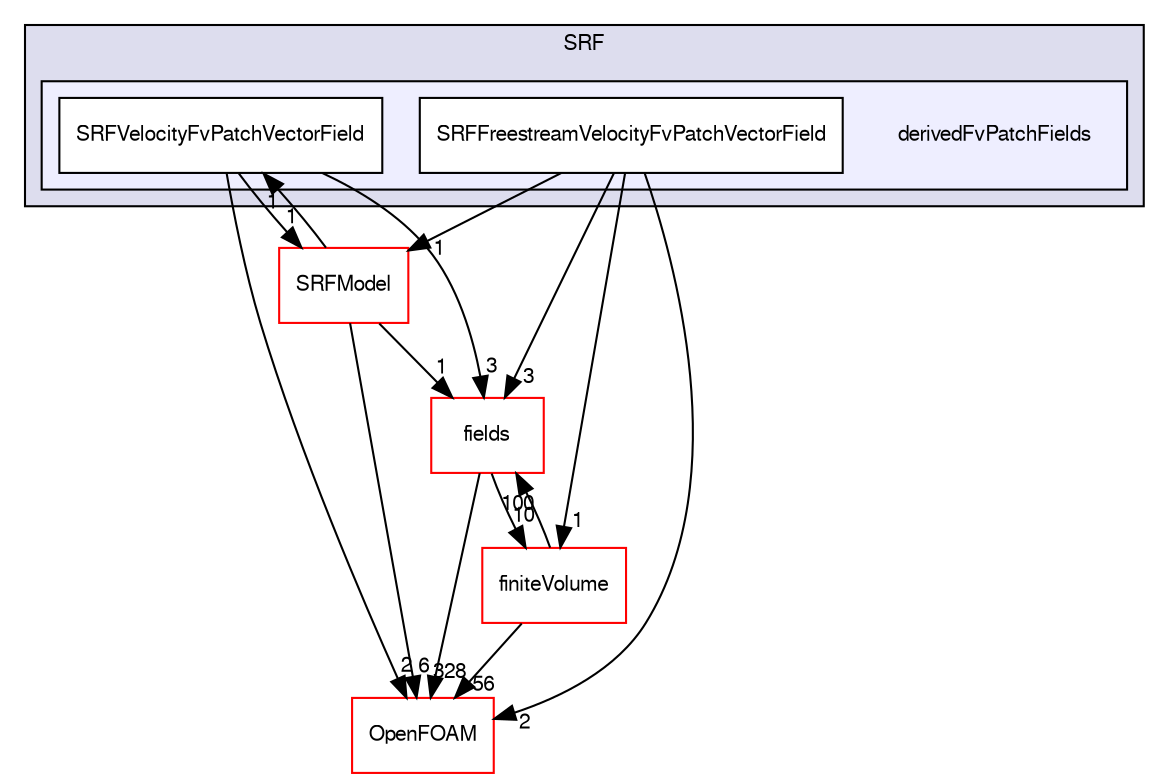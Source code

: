 digraph "src/finiteVolume/cfdTools/general/SRF/derivedFvPatchFields" {
  bgcolor=transparent;
  compound=true
  node [ fontsize="10", fontname="FreeSans"];
  edge [ labelfontsize="10", labelfontname="FreeSans"];
  subgraph clusterdir_64d089819bb46d4ae7248726dbfc6926 {
    graph [ bgcolor="#ddddee", pencolor="black", label="SRF" fontname="FreeSans", fontsize="10", URL="dir_64d089819bb46d4ae7248726dbfc6926.html"]
  subgraph clusterdir_e6c8430525c77a3f3bc12a1936999b76 {
    graph [ bgcolor="#eeeeff", pencolor="black", label="" URL="dir_e6c8430525c77a3f3bc12a1936999b76.html"];
    dir_e6c8430525c77a3f3bc12a1936999b76 [shape=plaintext label="derivedFvPatchFields"];
    dir_c394d3b91fda2f3b343d15ddbe9d5f1f [shape=box label="SRFFreestreamVelocityFvPatchVectorField" color="black" fillcolor="white" style="filled" URL="dir_c394d3b91fda2f3b343d15ddbe9d5f1f.html"];
    dir_1583588c41ef834382cf4e6ad435ebe2 [shape=box label="SRFVelocityFvPatchVectorField" color="black" fillcolor="white" style="filled" URL="dir_1583588c41ef834382cf4e6ad435ebe2.html"];
  }
  }
  dir_25ab4a83a983f7bb7a38b7f63bb141b7 [shape=box label="fields" color="red" URL="dir_25ab4a83a983f7bb7a38b7f63bb141b7.html"];
  dir_d3c6f5247a3bbdb19cd7c66f286a8e07 [shape=box label="SRFModel" color="red" URL="dir_d3c6f5247a3bbdb19cd7c66f286a8e07.html"];
  dir_2ea871e4defbdbd60808750cae643c63 [shape=box label="finiteVolume" color="red" URL="dir_2ea871e4defbdbd60808750cae643c63.html"];
  dir_c5473ff19b20e6ec4dfe5c310b3778a8 [shape=box label="OpenFOAM" color="red" URL="dir_c5473ff19b20e6ec4dfe5c310b3778a8.html"];
  dir_25ab4a83a983f7bb7a38b7f63bb141b7->dir_2ea871e4defbdbd60808750cae643c63 [headlabel="10", labeldistance=1.5 headhref="dir_000783_000904.html"];
  dir_25ab4a83a983f7bb7a38b7f63bb141b7->dir_c5473ff19b20e6ec4dfe5c310b3778a8 [headlabel="328", labeldistance=1.5 headhref="dir_000783_001732.html"];
  dir_d3c6f5247a3bbdb19cd7c66f286a8e07->dir_25ab4a83a983f7bb7a38b7f63bb141b7 [headlabel="1", labeldistance=1.5 headhref="dir_000775_000783.html"];
  dir_d3c6f5247a3bbdb19cd7c66f286a8e07->dir_c5473ff19b20e6ec4dfe5c310b3778a8 [headlabel="6", labeldistance=1.5 headhref="dir_000775_001732.html"];
  dir_d3c6f5247a3bbdb19cd7c66f286a8e07->dir_1583588c41ef834382cf4e6ad435ebe2 [headlabel="1", labeldistance=1.5 headhref="dir_000775_000774.html"];
  dir_2ea871e4defbdbd60808750cae643c63->dir_25ab4a83a983f7bb7a38b7f63bb141b7 [headlabel="100", labeldistance=1.5 headhref="dir_000904_000783.html"];
  dir_2ea871e4defbdbd60808750cae643c63->dir_c5473ff19b20e6ec4dfe5c310b3778a8 [headlabel="56", labeldistance=1.5 headhref="dir_000904_001732.html"];
  dir_1583588c41ef834382cf4e6ad435ebe2->dir_25ab4a83a983f7bb7a38b7f63bb141b7 [headlabel="3", labeldistance=1.5 headhref="dir_000774_000783.html"];
  dir_1583588c41ef834382cf4e6ad435ebe2->dir_d3c6f5247a3bbdb19cd7c66f286a8e07 [headlabel="1", labeldistance=1.5 headhref="dir_000774_000775.html"];
  dir_1583588c41ef834382cf4e6ad435ebe2->dir_c5473ff19b20e6ec4dfe5c310b3778a8 [headlabel="2", labeldistance=1.5 headhref="dir_000774_001732.html"];
  dir_c394d3b91fda2f3b343d15ddbe9d5f1f->dir_25ab4a83a983f7bb7a38b7f63bb141b7 [headlabel="3", labeldistance=1.5 headhref="dir_000773_000783.html"];
  dir_c394d3b91fda2f3b343d15ddbe9d5f1f->dir_d3c6f5247a3bbdb19cd7c66f286a8e07 [headlabel="1", labeldistance=1.5 headhref="dir_000773_000775.html"];
  dir_c394d3b91fda2f3b343d15ddbe9d5f1f->dir_2ea871e4defbdbd60808750cae643c63 [headlabel="1", labeldistance=1.5 headhref="dir_000773_000904.html"];
  dir_c394d3b91fda2f3b343d15ddbe9d5f1f->dir_c5473ff19b20e6ec4dfe5c310b3778a8 [headlabel="2", labeldistance=1.5 headhref="dir_000773_001732.html"];
}
